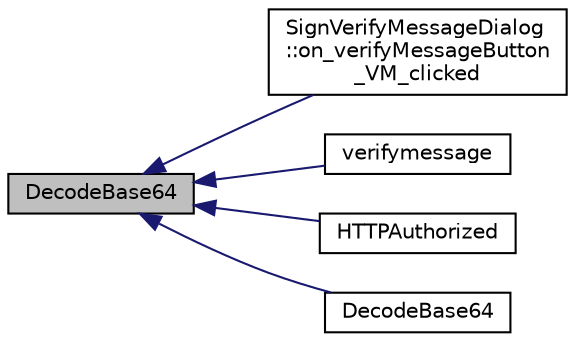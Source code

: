 digraph "DecodeBase64"
{
  edge [fontname="Helvetica",fontsize="10",labelfontname="Helvetica",labelfontsize="10"];
  node [fontname="Helvetica",fontsize="10",shape=record];
  rankdir="LR";
  Node34 [label="DecodeBase64",height=0.2,width=0.4,color="black", fillcolor="grey75", style="filled", fontcolor="black"];
  Node34 -> Node35 [dir="back",color="midnightblue",fontsize="10",style="solid",fontname="Helvetica"];
  Node35 [label="SignVerifyMessageDialog\l::on_verifyMessageButton\l_VM_clicked",height=0.2,width=0.4,color="black", fillcolor="white", style="filled",URL="$class_sign_verify_message_dialog.html#ae37dec200b27f23c409221511447ae1e"];
  Node34 -> Node36 [dir="back",color="midnightblue",fontsize="10",style="solid",fontname="Helvetica"];
  Node36 [label="verifymessage",height=0.2,width=0.4,color="black", fillcolor="white", style="filled",URL="$rpcmisc_8cpp.html#ad8fce781dfd9dfd4866bba2a4589141a"];
  Node34 -> Node37 [dir="back",color="midnightblue",fontsize="10",style="solid",fontname="Helvetica"];
  Node37 [label="HTTPAuthorized",height=0.2,width=0.4,color="black", fillcolor="white", style="filled",URL="$rpcserver_8cpp.html#ab8fabed74cd2c68e52b1838425da0f0f"];
  Node34 -> Node38 [dir="back",color="midnightblue",fontsize="10",style="solid",fontname="Helvetica"];
  Node38 [label="DecodeBase64",height=0.2,width=0.4,color="black", fillcolor="white", style="filled",URL="$util_8cpp.html#a1fc3cb76c00fb587855511c99a715af5"];
}
